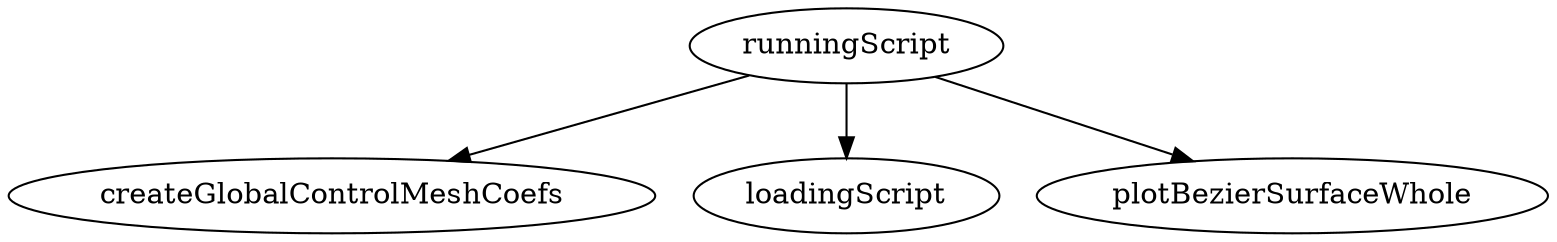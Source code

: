 /* Created by mdot for Matlab */
digraph m2html {
  runningScript -> createGlobalControlMeshCoefs;
  runningScript -> loadingScript;
  runningScript -> plotBezierSurfaceWhole;

  createGlobalControlMeshCoefs [URL="GSpline/createGlobalControlMeshCoefs.html"];
  loadingScript [URL="GSpline/loadingScript.html"];
  plotBezierSurfaceWhole [URL="GSpline/plotBezierSurfaceWhole.html"];
}